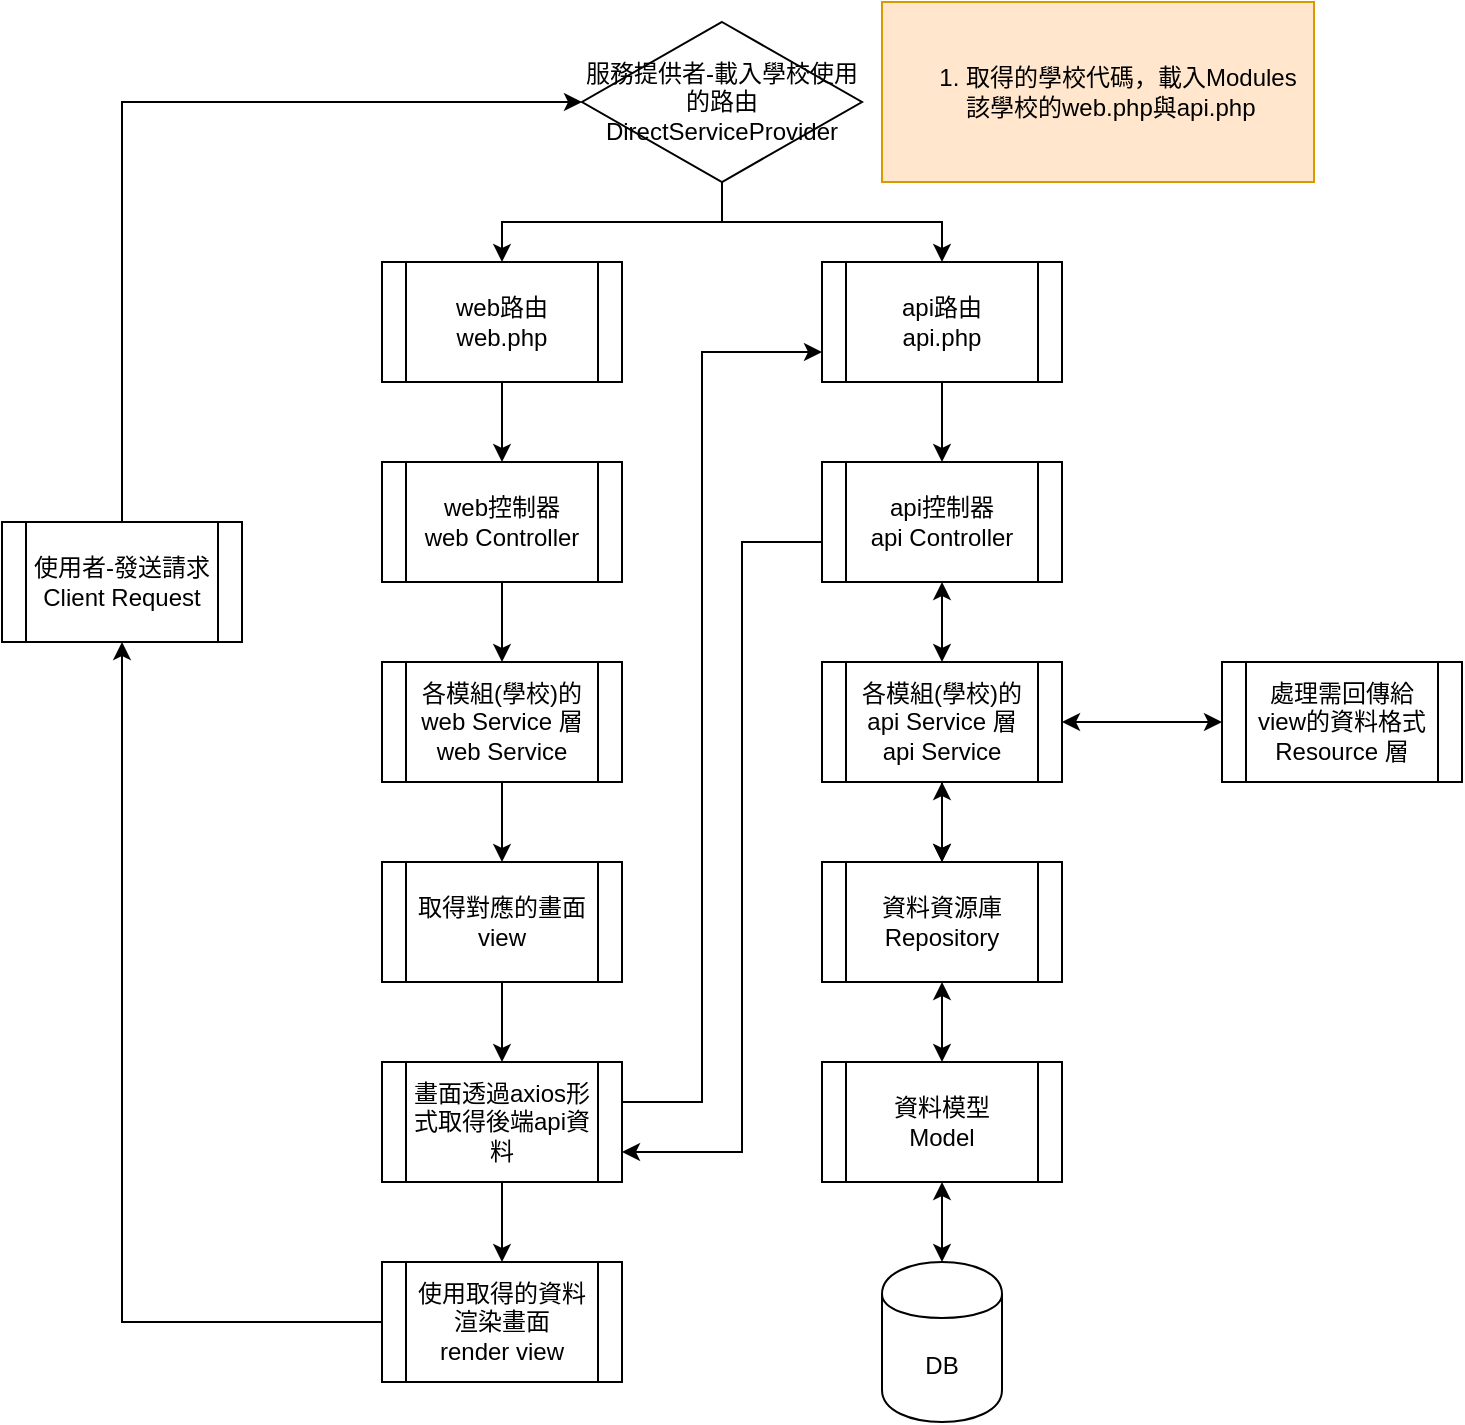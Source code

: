 <mxfile version="14.2.7" type="github"><diagram id="tKBk-gB4IbnBHHHegvXr" name="Page-1"><mxGraphModel dx="748" dy="499" grid="1" gridSize="10" guides="1" tooltips="1" connect="1" arrows="1" fold="1" page="1" pageScale="1" pageWidth="827" pageHeight="1169" math="0" shadow="0"><root><mxCell id="0"/><mxCell id="1" parent="0"/><mxCell id="Oys2LXFDb3AvjBpIj_Jd-3" value="" style="edgeStyle=orthogonalEdgeStyle;rounded=0;orthogonalLoop=1;jettySize=auto;html=1;exitX=0.5;exitY=0;exitDx=0;exitDy=0;" edge="1" parent="1" source="Oys2LXFDb3AvjBpIj_Jd-1" target="Oys2LXFDb3AvjBpIj_Jd-2"><mxGeometry relative="1" as="geometry"><Array as="points"><mxPoint x="70" y="70"/></Array></mxGeometry></mxCell><mxCell id="Oys2LXFDb3AvjBpIj_Jd-1" value="使用者-發送請求&lt;br&gt;Client Request" style="shape=process;whiteSpace=wrap;html=1;backgroundOutline=1;" vertex="1" parent="1"><mxGeometry x="10" y="280" width="120" height="60" as="geometry"/></mxCell><mxCell id="Oys2LXFDb3AvjBpIj_Jd-6" value="" style="edgeStyle=orthogonalEdgeStyle;rounded=0;orthogonalLoop=1;jettySize=auto;html=1;" edge="1" parent="1" source="Oys2LXFDb3AvjBpIj_Jd-2" target="Oys2LXFDb3AvjBpIj_Jd-5"><mxGeometry relative="1" as="geometry"/></mxCell><mxCell id="Oys2LXFDb3AvjBpIj_Jd-2" value="服務提供者-載入學校使用的路由&lt;br&gt;DirectServiceProvider" style="rhombus;whiteSpace=wrap;html=1;" vertex="1" parent="1"><mxGeometry x="300" y="30" width="140" height="80" as="geometry"/></mxCell><mxCell id="Oys2LXFDb3AvjBpIj_Jd-4" value="&lt;ol&gt;&lt;li&gt;取得的學校代碼，載入Modules該學校的web.php與api.php&lt;/li&gt;&lt;/ol&gt;" style="text;html=1;strokeColor=#d79b00;fillColor=#ffe6cc;align=left;verticalAlign=middle;whiteSpace=wrap;rounded=0;" vertex="1" parent="1"><mxGeometry x="450" y="20" width="216" height="90" as="geometry"/></mxCell><mxCell id="Oys2LXFDb3AvjBpIj_Jd-10" value="" style="edgeStyle=orthogonalEdgeStyle;rounded=0;orthogonalLoop=1;jettySize=auto;html=1;" edge="1" parent="1" source="Oys2LXFDb3AvjBpIj_Jd-5" target="Oys2LXFDb3AvjBpIj_Jd-9"><mxGeometry relative="1" as="geometry"/></mxCell><mxCell id="Oys2LXFDb3AvjBpIj_Jd-5" value="web路由&lt;br&gt;web.php" style="shape=process;whiteSpace=wrap;html=1;backgroundOutline=1;" vertex="1" parent="1"><mxGeometry x="200" y="150" width="120" height="60" as="geometry"/></mxCell><mxCell id="Oys2LXFDb3AvjBpIj_Jd-12" value="" style="edgeStyle=orthogonalEdgeStyle;rounded=0;orthogonalLoop=1;jettySize=auto;html=1;startArrow=none;startFill=0;entryX=0.5;entryY=0;entryDx=0;entryDy=0;" edge="1" parent="1" source="Oys2LXFDb3AvjBpIj_Jd-7" target="Oys2LXFDb3AvjBpIj_Jd-28"><mxGeometry relative="1" as="geometry"><mxPoint x="480" y="230" as="targetPoint"/></mxGeometry></mxCell><mxCell id="Oys2LXFDb3AvjBpIj_Jd-7" value="api路由&lt;br&gt;api.php" style="shape=process;whiteSpace=wrap;html=1;backgroundOutline=1;" vertex="1" parent="1"><mxGeometry x="420" y="150" width="120" height="60" as="geometry"/></mxCell><mxCell id="Oys2LXFDb3AvjBpIj_Jd-8" value="" style="edgeStyle=orthogonalEdgeStyle;rounded=0;orthogonalLoop=1;jettySize=auto;html=1;exitX=0.5;exitY=1;exitDx=0;exitDy=0;entryX=0.5;entryY=0;entryDx=0;entryDy=0;" edge="1" parent="1" source="Oys2LXFDb3AvjBpIj_Jd-2" target="Oys2LXFDb3AvjBpIj_Jd-7"><mxGeometry relative="1" as="geometry"><mxPoint x="340" y="120" as="sourcePoint"/><mxPoint x="260" y="190" as="targetPoint"/></mxGeometry></mxCell><mxCell id="Oys2LXFDb3AvjBpIj_Jd-16" value="" style="edgeStyle=orthogonalEdgeStyle;rounded=0;orthogonalLoop=1;jettySize=auto;html=1;" edge="1" parent="1" source="Oys2LXFDb3AvjBpIj_Jd-9" target="Oys2LXFDb3AvjBpIj_Jd-15"><mxGeometry relative="1" as="geometry"/></mxCell><mxCell id="Oys2LXFDb3AvjBpIj_Jd-9" value="web控制器&lt;br&gt;web Controller" style="shape=process;whiteSpace=wrap;html=1;backgroundOutline=1;" vertex="1" parent="1"><mxGeometry x="200" y="250" width="120" height="60" as="geometry"/></mxCell><mxCell id="Oys2LXFDb3AvjBpIj_Jd-24" value="" style="edgeStyle=orthogonalEdgeStyle;rounded=0;orthogonalLoop=1;jettySize=auto;html=1;" edge="1" parent="1" source="Oys2LXFDb3AvjBpIj_Jd-15" target="Oys2LXFDb3AvjBpIj_Jd-23"><mxGeometry relative="1" as="geometry"/></mxCell><mxCell id="Oys2LXFDb3AvjBpIj_Jd-15" value="&lt;span&gt;各模組(學校)的web Service 層&lt;/span&gt;&lt;br&gt;&lt;span&gt;web Service&lt;/span&gt;" style="shape=process;whiteSpace=wrap;html=1;backgroundOutline=1;" vertex="1" parent="1"><mxGeometry x="200" y="350" width="120" height="60" as="geometry"/></mxCell><mxCell id="Oys2LXFDb3AvjBpIj_Jd-26" value="" style="edgeStyle=orthogonalEdgeStyle;rounded=0;orthogonalLoop=1;jettySize=auto;html=1;" edge="1" parent="1" source="Oys2LXFDb3AvjBpIj_Jd-23" target="Oys2LXFDb3AvjBpIj_Jd-25"><mxGeometry relative="1" as="geometry"/></mxCell><mxCell id="Oys2LXFDb3AvjBpIj_Jd-23" value="取得對應的畫面view" style="shape=process;whiteSpace=wrap;html=1;backgroundOutline=1;" vertex="1" parent="1"><mxGeometry x="200" y="450" width="120" height="60" as="geometry"/></mxCell><mxCell id="Oys2LXFDb3AvjBpIj_Jd-40" value="" style="edgeStyle=orthogonalEdgeStyle;rounded=0;orthogonalLoop=1;jettySize=auto;html=1;" edge="1" parent="1" source="Oys2LXFDb3AvjBpIj_Jd-25" target="Oys2LXFDb3AvjBpIj_Jd-39"><mxGeometry relative="1" as="geometry"/></mxCell><mxCell id="Oys2LXFDb3AvjBpIj_Jd-25" value="畫面透過axios形式取得後端api資料" style="shape=process;whiteSpace=wrap;html=1;backgroundOutline=1;" vertex="1" parent="1"><mxGeometry x="200" y="550" width="120" height="60" as="geometry"/></mxCell><mxCell id="Oys2LXFDb3AvjBpIj_Jd-27" value="" style="edgeStyle=orthogonalEdgeStyle;rounded=0;orthogonalLoop=1;jettySize=auto;html=1;startArrow=classic;startFill=1;" edge="1" parent="1" source="Oys2LXFDb3AvjBpIj_Jd-28" target="Oys2LXFDb3AvjBpIj_Jd-31"><mxGeometry relative="1" as="geometry"/></mxCell><mxCell id="Oys2LXFDb3AvjBpIj_Jd-28" value="api控制器&lt;br&gt;api Controller" style="shape=process;whiteSpace=wrap;html=1;backgroundOutline=1;" vertex="1" parent="1"><mxGeometry x="420" y="250" width="120" height="60" as="geometry"/></mxCell><mxCell id="Oys2LXFDb3AvjBpIj_Jd-30" value="" style="edgeStyle=orthogonalEdgeStyle;rounded=0;orthogonalLoop=1;jettySize=auto;html=1;" edge="1" parent="1" source="Oys2LXFDb3AvjBpIj_Jd-31" target="Oys2LXFDb3AvjBpIj_Jd-34"><mxGeometry relative="1" as="geometry"/></mxCell><mxCell id="Oys2LXFDb3AvjBpIj_Jd-50" value="" style="edgeStyle=orthogonalEdgeStyle;rounded=0;orthogonalLoop=1;jettySize=auto;html=1;startArrow=classic;startFill=1;" edge="1" parent="1" source="Oys2LXFDb3AvjBpIj_Jd-31" target="Oys2LXFDb3AvjBpIj_Jd-34"><mxGeometry relative="1" as="geometry"/></mxCell><mxCell id="Oys2LXFDb3AvjBpIj_Jd-53" value="" style="edgeStyle=orthogonalEdgeStyle;rounded=0;orthogonalLoop=1;jettySize=auto;html=1;startArrow=classic;startFill=1;" edge="1" parent="1" source="Oys2LXFDb3AvjBpIj_Jd-31" target="Oys2LXFDb3AvjBpIj_Jd-52"><mxGeometry relative="1" as="geometry"/></mxCell><mxCell id="Oys2LXFDb3AvjBpIj_Jd-31" value="各模組(學校)的api Service 層&lt;br&gt;api Service" style="shape=process;whiteSpace=wrap;html=1;backgroundOutline=1;" vertex="1" parent="1"><mxGeometry x="420" y="350" width="120" height="60" as="geometry"/></mxCell><mxCell id="Oys2LXFDb3AvjBpIj_Jd-32" value="DB" style="shape=cylinder;whiteSpace=wrap;html=1;boundedLbl=1;backgroundOutline=1;" vertex="1" parent="1"><mxGeometry x="450" y="650" width="60" height="80" as="geometry"/></mxCell><mxCell id="Oys2LXFDb3AvjBpIj_Jd-33" value="" style="edgeStyle=orthogonalEdgeStyle;rounded=0;orthogonalLoop=1;jettySize=auto;html=1;startArrow=classic;startFill=1;" edge="1" parent="1" source="Oys2LXFDb3AvjBpIj_Jd-34" target="Oys2LXFDb3AvjBpIj_Jd-35"><mxGeometry relative="1" as="geometry"/></mxCell><mxCell id="Oys2LXFDb3AvjBpIj_Jd-34" value="資料資源庫&lt;br&gt;Repository" style="shape=process;whiteSpace=wrap;html=1;backgroundOutline=1;" vertex="1" parent="1"><mxGeometry x="420" y="450" width="120" height="60" as="geometry"/></mxCell><mxCell id="Oys2LXFDb3AvjBpIj_Jd-35" value="資料模型&lt;br&gt;Model" style="shape=process;whiteSpace=wrap;html=1;backgroundOutline=1;" vertex="1" parent="1"><mxGeometry x="420" y="550" width="120" height="60" as="geometry"/></mxCell><mxCell id="Oys2LXFDb3AvjBpIj_Jd-37" value="" style="edgeStyle=orthogonalEdgeStyle;rounded=0;orthogonalLoop=1;jettySize=auto;html=1;entryX=0;entryY=0.75;entryDx=0;entryDy=0;exitX=1;exitY=0.25;exitDx=0;exitDy=0;" edge="1" parent="1" source="Oys2LXFDb3AvjBpIj_Jd-25" target="Oys2LXFDb3AvjBpIj_Jd-7"><mxGeometry relative="1" as="geometry"><mxPoint x="270" y="360" as="sourcePoint"/><mxPoint x="420" y="400" as="targetPoint"/><Array as="points"><mxPoint x="320" y="570"/><mxPoint x="360" y="570"/><mxPoint x="360" y="195"/></Array></mxGeometry></mxCell><mxCell id="Oys2LXFDb3AvjBpIj_Jd-39" value="使用取得的資料渲染畫面&lt;br&gt;render view" style="shape=process;whiteSpace=wrap;html=1;backgroundOutline=1;" vertex="1" parent="1"><mxGeometry x="200" y="650" width="120" height="60" as="geometry"/></mxCell><mxCell id="Oys2LXFDb3AvjBpIj_Jd-42" value="" style="edgeStyle=orthogonalEdgeStyle;rounded=0;orthogonalLoop=1;jettySize=auto;html=1;exitX=0;exitY=0.5;exitDx=0;exitDy=0;entryX=0.5;entryY=1;entryDx=0;entryDy=0;" edge="1" parent="1" source="Oys2LXFDb3AvjBpIj_Jd-39" target="Oys2LXFDb3AvjBpIj_Jd-1"><mxGeometry relative="1" as="geometry"><mxPoint x="330" y="525" as="sourcePoint"/><mxPoint x="120" y="450" as="targetPoint"/></mxGeometry></mxCell><mxCell id="Oys2LXFDb3AvjBpIj_Jd-29" value="" style="edgeStyle=orthogonalEdgeStyle;rounded=0;orthogonalLoop=1;jettySize=auto;html=1;verticalAlign=middle;exitX=0.5;exitY=1;exitDx=0;exitDy=0;startArrow=classic;startFill=1;" edge="1" parent="1" source="Oys2LXFDb3AvjBpIj_Jd-35" target="Oys2LXFDb3AvjBpIj_Jd-32"><mxGeometry relative="1" as="geometry"/></mxCell><mxCell id="Oys2LXFDb3AvjBpIj_Jd-51" value="" style="edgeStyle=orthogonalEdgeStyle;rounded=0;orthogonalLoop=1;jettySize=auto;html=1;exitX=0;exitY=0.75;exitDx=0;exitDy=0;entryX=1;entryY=0.75;entryDx=0;entryDy=0;" edge="1" parent="1"><mxGeometry relative="1" as="geometry"><mxPoint x="420" y="295" as="sourcePoint"/><mxPoint x="320" y="595" as="targetPoint"/><Array as="points"><mxPoint x="420" y="290"/><mxPoint x="380" y="290"/><mxPoint x="380" y="595"/></Array></mxGeometry></mxCell><mxCell id="Oys2LXFDb3AvjBpIj_Jd-52" value="處理需回傳給view的資料格式&lt;br&gt;Resource 層" style="shape=process;whiteSpace=wrap;html=1;backgroundOutline=1;" vertex="1" parent="1"><mxGeometry x="620" y="350" width="120" height="60" as="geometry"/></mxCell></root></mxGraphModel></diagram></mxfile>